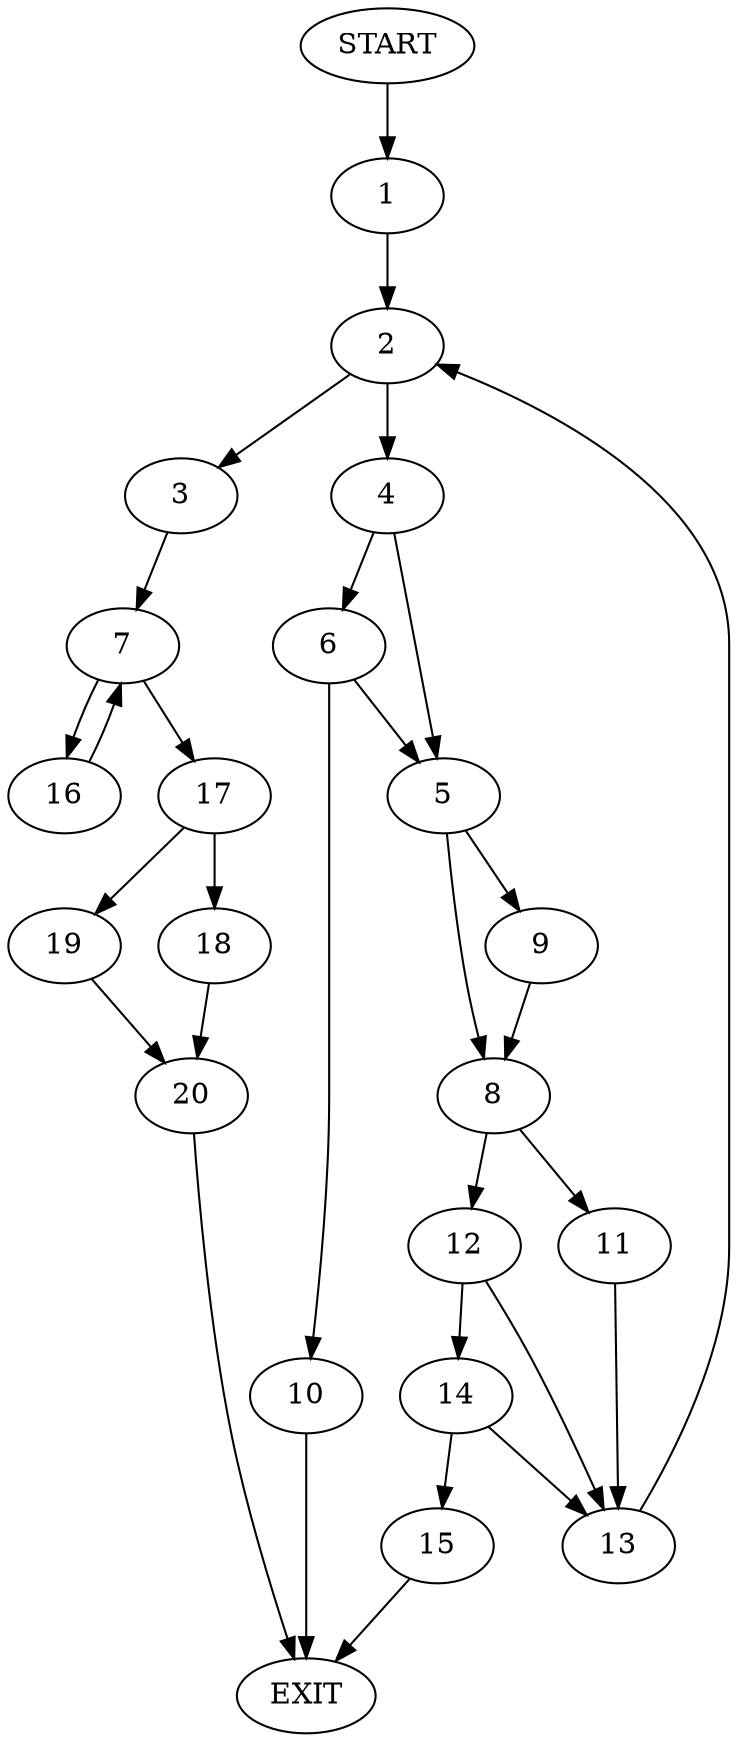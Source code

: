 digraph {
0 [label="START"]
21 [label="EXIT"]
0 -> 1
1 -> 2
2 -> 3
2 -> 4
4 -> 5
4 -> 6
3 -> 7
5 -> 8
5 -> 9
6 -> 5
6 -> 10
10 -> 21
9 -> 8
8 -> 11
8 -> 12
11 -> 13
12 -> 13
12 -> 14
13 -> 2
14 -> 13
14 -> 15
15 -> 21
7 -> 16
7 -> 17
16 -> 7
17 -> 18
17 -> 19
18 -> 20
19 -> 20
20 -> 21
}
